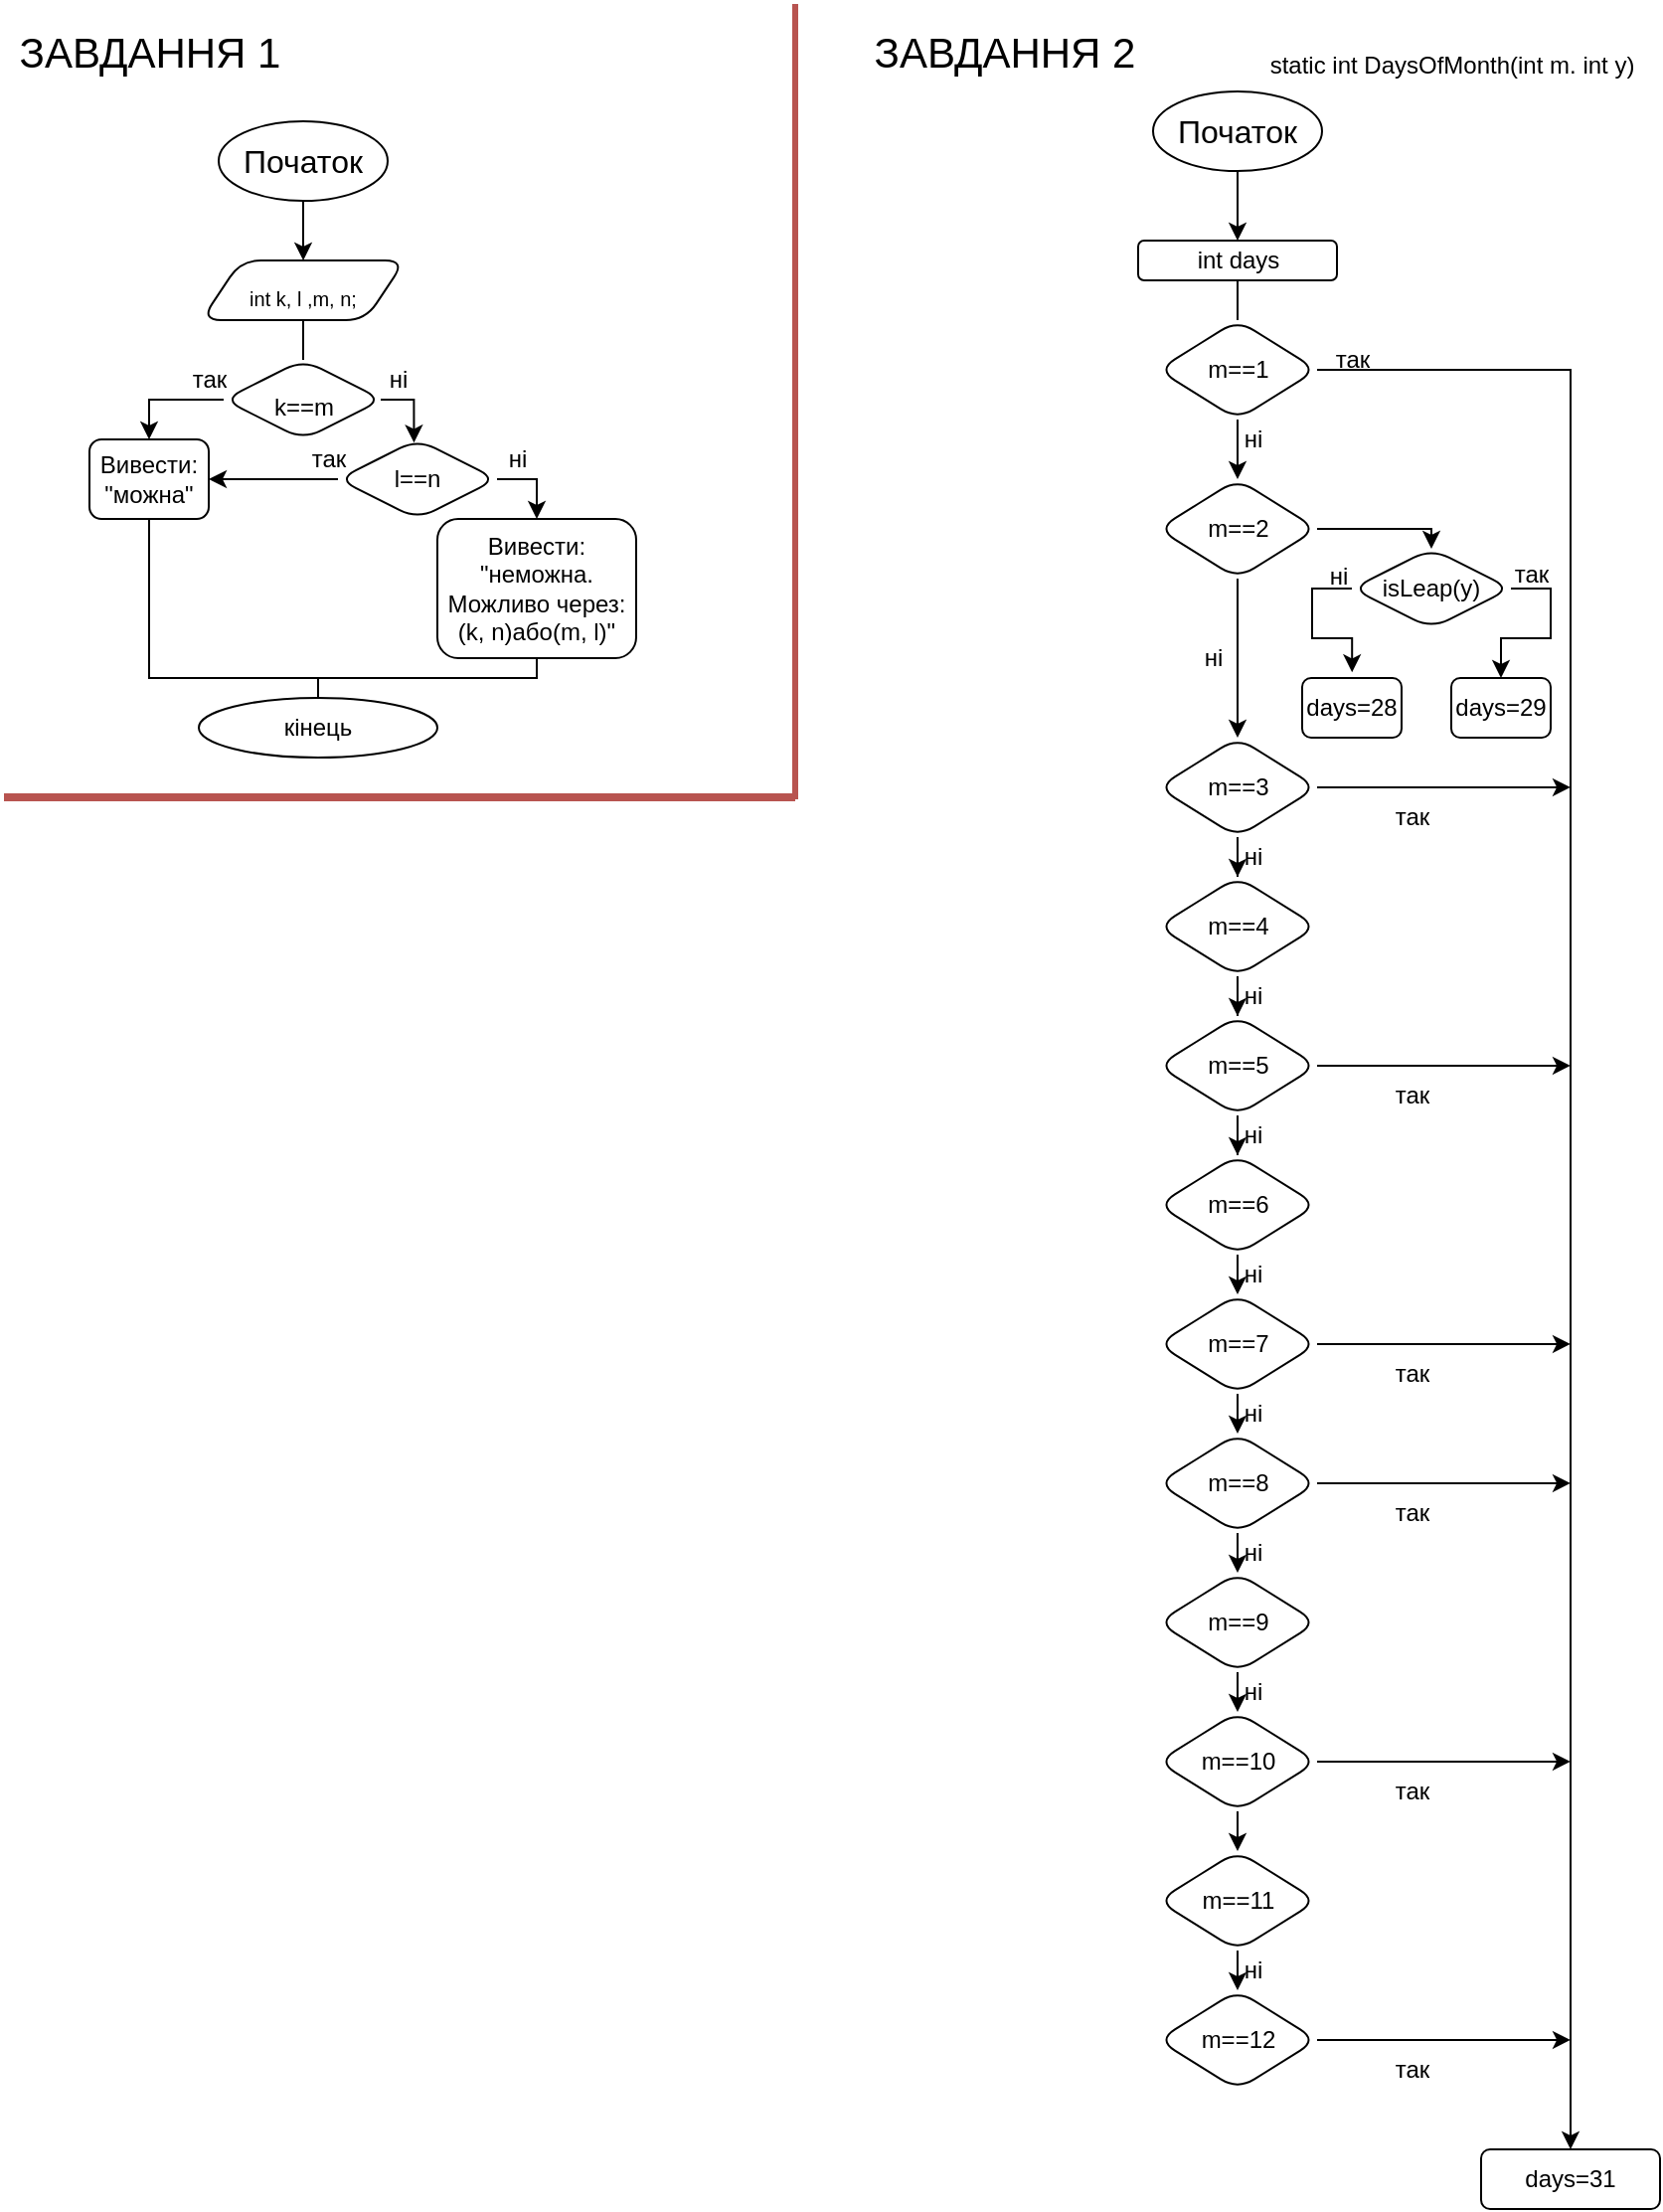 <mxfile version="16.1.0" type="github">
  <diagram id="UQatey4QZ__0ZWbUPBtK" name="Page-1">
    <mxGraphModel dx="716" dy="399" grid="1" gridSize="10" guides="1" tooltips="1" connect="1" arrows="1" fold="1" page="1" pageScale="1" pageWidth="827" pageHeight="1169" math="0" shadow="0">
      <root>
        <mxCell id="0" />
        <mxCell id="1" parent="0" />
        <mxCell id="pWh6A1dbPIHIRZ9Mf4x2-4" style="edgeStyle=orthogonalEdgeStyle;rounded=0;orthogonalLoop=1;jettySize=auto;html=1;exitX=0.5;exitY=1;exitDx=0;exitDy=0;fontSize=21;" edge="1" parent="1" source="pWh6A1dbPIHIRZ9Mf4x2-2" target="pWh6A1dbPIHIRZ9Mf4x2-5">
          <mxGeometry relative="1" as="geometry">
            <mxPoint x="153" y="120" as="targetPoint" />
          </mxGeometry>
        </mxCell>
        <mxCell id="pWh6A1dbPIHIRZ9Mf4x2-2" value="Початок" style="ellipse;whiteSpace=wrap;html=1;fontSize=16;strokeWidth=1;" vertex="1" parent="1">
          <mxGeometry x="110.0" y="60.0" width="85" height="40" as="geometry" />
        </mxCell>
        <mxCell id="pWh6A1dbPIHIRZ9Mf4x2-3" value="ЗАВДАННЯ 1" style="text;html=1;align=center;verticalAlign=middle;resizable=0;points=[];autosize=1;strokeColor=none;fillColor=none;fontSize=21;" vertex="1" parent="1">
          <mxGeometry y="10" width="150" height="30" as="geometry" />
        </mxCell>
        <mxCell id="pWh6A1dbPIHIRZ9Mf4x2-6" style="edgeStyle=orthogonalEdgeStyle;rounded=0;orthogonalLoop=1;jettySize=auto;html=1;exitX=0.5;exitY=1;exitDx=0;exitDy=0;fontSize=20;endArrow=none;endFill=0;" edge="1" parent="1" source="pWh6A1dbPIHIRZ9Mf4x2-5" target="pWh6A1dbPIHIRZ9Mf4x2-7">
          <mxGeometry relative="1" as="geometry">
            <mxPoint x="153" y="180" as="targetPoint" />
          </mxGeometry>
        </mxCell>
        <mxCell id="pWh6A1dbPIHIRZ9Mf4x2-5" value="&lt;font size=&quot;1&quot;&gt;int k, l ,m, n;&lt;/font&gt;" style="shape=parallelogram;perimeter=parallelogramPerimeter;whiteSpace=wrap;html=1;fixedSize=1;fontSize=21;rounded=1;" vertex="1" parent="1">
          <mxGeometry x="101.25" y="130" width="102.5" height="30" as="geometry" />
        </mxCell>
        <mxCell id="pWh6A1dbPIHIRZ9Mf4x2-8" style="edgeStyle=orthogonalEdgeStyle;rounded=0;orthogonalLoop=1;jettySize=auto;html=1;exitX=0;exitY=0.5;exitDx=0;exitDy=0;fontSize=12;endArrow=classic;endFill=1;entryX=0.5;entryY=0;entryDx=0;entryDy=0;" edge="1" parent="1" source="pWh6A1dbPIHIRZ9Mf4x2-7" target="pWh6A1dbPIHIRZ9Mf4x2-21">
          <mxGeometry relative="1" as="geometry">
            <mxPoint x="90.02" y="220.01" as="targetPoint" />
          </mxGeometry>
        </mxCell>
        <mxCell id="pWh6A1dbPIHIRZ9Mf4x2-9" style="edgeStyle=orthogonalEdgeStyle;rounded=0;orthogonalLoop=1;jettySize=auto;html=1;exitX=1;exitY=0.5;exitDx=0;exitDy=0;fontSize=12;endArrow=classic;endFill=1;entryX=0.478;entryY=0.042;entryDx=0;entryDy=0;entryPerimeter=0;" edge="1" parent="1" target="pWh6A1dbPIHIRZ9Mf4x2-14">
          <mxGeometry relative="1" as="geometry">
            <mxPoint x="209" y="230" as="targetPoint" />
            <mxPoint x="191.5" y="200" as="sourcePoint" />
            <Array as="points">
              <mxPoint x="208" y="200" />
            </Array>
          </mxGeometry>
        </mxCell>
        <mxCell id="pWh6A1dbPIHIRZ9Mf4x2-7" value="&lt;font style=&quot;font-size: 12px&quot;&gt;k==m&lt;/font&gt;" style="rhombus;whiteSpace=wrap;html=1;rounded=1;fontSize=20;" vertex="1" parent="1">
          <mxGeometry x="112.5" y="180" width="80" height="40" as="geometry" />
        </mxCell>
        <mxCell id="pWh6A1dbPIHIRZ9Mf4x2-10" value="так" style="text;html=1;align=center;verticalAlign=middle;resizable=0;points=[];autosize=1;strokeColor=none;fillColor=none;fontSize=12;" vertex="1" parent="1">
          <mxGeometry x="90" y="180" width="30" height="20" as="geometry" />
        </mxCell>
        <mxCell id="pWh6A1dbPIHIRZ9Mf4x2-11" value="ні" style="text;html=1;align=center;verticalAlign=middle;resizable=0;points=[];autosize=1;strokeColor=none;fillColor=none;fontSize=12;" vertex="1" parent="1">
          <mxGeometry x="185" y="180" width="30" height="20" as="geometry" />
        </mxCell>
        <mxCell id="pWh6A1dbPIHIRZ9Mf4x2-17" style="edgeStyle=orthogonalEdgeStyle;rounded=0;orthogonalLoop=1;jettySize=auto;html=1;exitX=1;exitY=0.5;exitDx=0;exitDy=0;fontSize=12;endArrow=classic;endFill=1;" edge="1" parent="1" source="pWh6A1dbPIHIRZ9Mf4x2-14" target="pWh6A1dbPIHIRZ9Mf4x2-19">
          <mxGeometry relative="1" as="geometry">
            <mxPoint x="280" y="280" as="targetPoint" />
          </mxGeometry>
        </mxCell>
        <mxCell id="pWh6A1dbPIHIRZ9Mf4x2-23" style="edgeStyle=orthogonalEdgeStyle;rounded=0;orthogonalLoop=1;jettySize=auto;html=1;exitX=0;exitY=0.5;exitDx=0;exitDy=0;fontSize=12;endArrow=classic;endFill=1;entryX=1;entryY=0.5;entryDx=0;entryDy=0;" edge="1" parent="1" source="pWh6A1dbPIHIRZ9Mf4x2-14" target="pWh6A1dbPIHIRZ9Mf4x2-21">
          <mxGeometry relative="1" as="geometry">
            <mxPoint x="140" y="280" as="targetPoint" />
            <Array as="points">
              <mxPoint x="112" y="240" />
            </Array>
          </mxGeometry>
        </mxCell>
        <mxCell id="pWh6A1dbPIHIRZ9Mf4x2-14" value="l==n" style="rhombus;whiteSpace=wrap;html=1;rounded=1;fontSize=12;" vertex="1" parent="1">
          <mxGeometry x="170" y="220" width="80" height="40" as="geometry" />
        </mxCell>
        <mxCell id="pWh6A1dbPIHIRZ9Mf4x2-18" value="ні" style="text;html=1;align=center;verticalAlign=middle;resizable=0;points=[];autosize=1;strokeColor=none;fillColor=none;fontSize=12;" vertex="1" parent="1">
          <mxGeometry x="245" y="220" width="30" height="20" as="geometry" />
        </mxCell>
        <mxCell id="pWh6A1dbPIHIRZ9Mf4x2-28" style="edgeStyle=orthogonalEdgeStyle;rounded=0;orthogonalLoop=1;jettySize=auto;html=1;exitX=0.5;exitY=1;exitDx=0;exitDy=0;fontSize=12;endArrow=none;endFill=0;" edge="1" parent="1" source="pWh6A1dbPIHIRZ9Mf4x2-19">
          <mxGeometry relative="1" as="geometry">
            <mxPoint x="290.02" y="310" as="targetPoint" />
          </mxGeometry>
        </mxCell>
        <mxCell id="pWh6A1dbPIHIRZ9Mf4x2-31" style="edgeStyle=orthogonalEdgeStyle;rounded=0;orthogonalLoop=1;jettySize=auto;html=1;exitX=0.5;exitY=1;exitDx=0;exitDy=0;fontSize=12;endArrow=none;endFill=0;" edge="1" parent="1" source="pWh6A1dbPIHIRZ9Mf4x2-19" target="pWh6A1dbPIHIRZ9Mf4x2-32">
          <mxGeometry relative="1" as="geometry">
            <mxPoint x="160" y="360" as="targetPoint" />
            <Array as="points">
              <mxPoint x="270" y="340" />
              <mxPoint x="160" y="340" />
            </Array>
          </mxGeometry>
        </mxCell>
        <mxCell id="pWh6A1dbPIHIRZ9Mf4x2-19" value="Вивести: &quot;неможна.&lt;br&gt;Можливо через:&lt;br&gt;(k, n)або(m, l)&quot;&lt;br&gt;" style="rounded=1;whiteSpace=wrap;html=1;fontSize=12;" vertex="1" parent="1">
          <mxGeometry x="220" y="260" width="100" height="70" as="geometry" />
        </mxCell>
        <mxCell id="pWh6A1dbPIHIRZ9Mf4x2-30" style="edgeStyle=orthogonalEdgeStyle;rounded=0;orthogonalLoop=1;jettySize=auto;html=1;exitX=0.5;exitY=1;exitDx=0;exitDy=0;fontSize=12;endArrow=none;endFill=0;" edge="1" parent="1" source="pWh6A1dbPIHIRZ9Mf4x2-21">
          <mxGeometry relative="1" as="geometry">
            <mxPoint x="160" y="360" as="targetPoint" />
            <Array as="points">
              <mxPoint x="75" y="340" />
              <mxPoint x="160" y="340" />
            </Array>
          </mxGeometry>
        </mxCell>
        <mxCell id="pWh6A1dbPIHIRZ9Mf4x2-21" value="Вивести: &quot;можна&quot;" style="rounded=1;whiteSpace=wrap;html=1;fontSize=12;" vertex="1" parent="1">
          <mxGeometry x="45" y="220" width="60" height="40" as="geometry" />
        </mxCell>
        <mxCell id="pWh6A1dbPIHIRZ9Mf4x2-24" value="так" style="text;html=1;align=center;verticalAlign=middle;resizable=0;points=[];autosize=1;strokeColor=none;fillColor=none;fontSize=12;" vertex="1" parent="1">
          <mxGeometry x="150" y="220" width="30" height="20" as="geometry" />
        </mxCell>
        <mxCell id="pWh6A1dbPIHIRZ9Mf4x2-32" value="кінець" style="ellipse;whiteSpace=wrap;html=1;rounded=1;fontSize=12;" vertex="1" parent="1">
          <mxGeometry x="100" y="350" width="120" height="30" as="geometry" />
        </mxCell>
        <mxCell id="pWh6A1dbPIHIRZ9Mf4x2-33" value="" style="endArrow=none;html=1;rounded=0;fontSize=12;fillColor=#f8cecc;strokeColor=#b85450;strokeWidth=3;" edge="1" parent="1">
          <mxGeometry width="50" height="50" relative="1" as="geometry">
            <mxPoint x="400" y="401" as="sourcePoint" />
            <mxPoint x="400" y="1" as="targetPoint" />
          </mxGeometry>
        </mxCell>
        <mxCell id="pWh6A1dbPIHIRZ9Mf4x2-34" value="" style="endArrow=none;html=1;rounded=0;fontSize=12;fillColor=#f8cecc;strokeColor=#b85450;strokeWidth=4;" edge="1" parent="1">
          <mxGeometry width="50" height="50" relative="1" as="geometry">
            <mxPoint x="2" y="400" as="sourcePoint" />
            <mxPoint x="400" y="400" as="targetPoint" />
          </mxGeometry>
        </mxCell>
        <mxCell id="pWh6A1dbPIHIRZ9Mf4x2-35" value="ЗАВДАННЯ 2" style="text;html=1;align=center;verticalAlign=middle;resizable=0;points=[];autosize=1;strokeColor=none;fillColor=none;fontSize=21;" vertex="1" parent="1">
          <mxGeometry x="430" y="10" width="150" height="30" as="geometry" />
        </mxCell>
        <mxCell id="pWh6A1dbPIHIRZ9Mf4x2-38" style="edgeStyle=orthogonalEdgeStyle;rounded=0;orthogonalLoop=1;jettySize=auto;html=1;exitX=0.5;exitY=1;exitDx=0;exitDy=0;fontSize=12;endArrow=classic;endFill=1;strokeWidth=1;" edge="1" parent="1" source="pWh6A1dbPIHIRZ9Mf4x2-37" target="pWh6A1dbPIHIRZ9Mf4x2-40">
          <mxGeometry relative="1" as="geometry">
            <mxPoint x="623" y="110" as="targetPoint" />
          </mxGeometry>
        </mxCell>
        <mxCell id="pWh6A1dbPIHIRZ9Mf4x2-37" value="Початок" style="ellipse;whiteSpace=wrap;html=1;fontSize=16;strokeWidth=1;rounded=1;" vertex="1" parent="1">
          <mxGeometry x="580.0" y="45.0" width="85" height="40" as="geometry" />
        </mxCell>
        <mxCell id="pWh6A1dbPIHIRZ9Mf4x2-41" style="edgeStyle=orthogonalEdgeStyle;rounded=0;orthogonalLoop=1;jettySize=auto;html=1;exitX=0.5;exitY=1;exitDx=0;exitDy=0;fontSize=12;endArrow=none;endFill=0;strokeWidth=1;" edge="1" parent="1" source="pWh6A1dbPIHIRZ9Mf4x2-40" target="pWh6A1dbPIHIRZ9Mf4x2-42">
          <mxGeometry relative="1" as="geometry">
            <mxPoint x="623" y="160" as="targetPoint" />
          </mxGeometry>
        </mxCell>
        <mxCell id="pWh6A1dbPIHIRZ9Mf4x2-40" value="int days" style="rounded=1;whiteSpace=wrap;html=1;fontSize=12;" vertex="1" parent="1">
          <mxGeometry x="572.5" y="120" width="100" height="20" as="geometry" />
        </mxCell>
        <mxCell id="pWh6A1dbPIHIRZ9Mf4x2-43" style="edgeStyle=orthogonalEdgeStyle;rounded=0;orthogonalLoop=1;jettySize=auto;html=1;exitX=1;exitY=0.5;exitDx=0;exitDy=0;fontSize=12;endArrow=classic;endFill=1;strokeWidth=1;" edge="1" parent="1" source="pWh6A1dbPIHIRZ9Mf4x2-42" target="pWh6A1dbPIHIRZ9Mf4x2-125">
          <mxGeometry relative="1" as="geometry">
            <mxPoint x="790" y="1060" as="targetPoint" />
          </mxGeometry>
        </mxCell>
        <mxCell id="pWh6A1dbPIHIRZ9Mf4x2-44" style="edgeStyle=orthogonalEdgeStyle;rounded=0;orthogonalLoop=1;jettySize=auto;html=1;exitX=0.5;exitY=1;exitDx=0;exitDy=0;fontSize=12;endArrow=classic;endFill=1;strokeWidth=1;entryX=0.5;entryY=0;entryDx=0;entryDy=0;" edge="1" parent="1" source="pWh6A1dbPIHIRZ9Mf4x2-42" target="pWh6A1dbPIHIRZ9Mf4x2-48">
          <mxGeometry relative="1" as="geometry">
            <mxPoint x="622.5" y="240" as="targetPoint" />
            <Array as="points" />
          </mxGeometry>
        </mxCell>
        <mxCell id="pWh6A1dbPIHIRZ9Mf4x2-42" value="m==1" style="rhombus;whiteSpace=wrap;html=1;rounded=1;fontSize=12;" vertex="1" parent="1">
          <mxGeometry x="582.5" y="160" width="80" height="50" as="geometry" />
        </mxCell>
        <mxCell id="pWh6A1dbPIHIRZ9Mf4x2-45" value="ні" style="text;html=1;align=center;verticalAlign=middle;resizable=0;points=[];autosize=1;strokeColor=none;fillColor=none;fontSize=12;" vertex="1" parent="1">
          <mxGeometry x="615" y="210" width="30" height="20" as="geometry" />
        </mxCell>
        <mxCell id="pWh6A1dbPIHIRZ9Mf4x2-46" value="так" style="text;html=1;align=center;verticalAlign=middle;resizable=0;points=[];autosize=1;strokeColor=none;fillColor=none;fontSize=12;" vertex="1" parent="1">
          <mxGeometry x="665" y="170" width="30" height="20" as="geometry" />
        </mxCell>
        <mxCell id="pWh6A1dbPIHIRZ9Mf4x2-49" style="edgeStyle=orthogonalEdgeStyle;rounded=0;orthogonalLoop=1;jettySize=auto;html=1;exitX=1;exitY=0.5;exitDx=0;exitDy=0;fontSize=12;endArrow=classic;endFill=1;strokeWidth=1;" edge="1" parent="1" source="pWh6A1dbPIHIRZ9Mf4x2-48" target="pWh6A1dbPIHIRZ9Mf4x2-51">
          <mxGeometry relative="1" as="geometry">
            <mxPoint x="720" y="290" as="targetPoint" />
            <Array as="points">
              <mxPoint x="720" y="265" />
            </Array>
          </mxGeometry>
        </mxCell>
        <mxCell id="pWh6A1dbPIHIRZ9Mf4x2-58" style="edgeStyle=orthogonalEdgeStyle;rounded=0;orthogonalLoop=1;jettySize=auto;html=1;exitX=0.5;exitY=1;exitDx=0;exitDy=0;fontSize=12;endArrow=classic;endFill=1;strokeWidth=1;entryX=0.5;entryY=0;entryDx=0;entryDy=0;" edge="1" parent="1" source="pWh6A1dbPIHIRZ9Mf4x2-48" target="pWh6A1dbPIHIRZ9Mf4x2-59">
          <mxGeometry relative="1" as="geometry">
            <mxPoint x="622.667" y="310" as="targetPoint" />
          </mxGeometry>
        </mxCell>
        <mxCell id="pWh6A1dbPIHIRZ9Mf4x2-48" value="m==2" style="rhombus;whiteSpace=wrap;html=1;rounded=1;fontSize=12;" vertex="1" parent="1">
          <mxGeometry x="582.5" y="240" width="80" height="50" as="geometry" />
        </mxCell>
        <mxCell id="pWh6A1dbPIHIRZ9Mf4x2-50" value="static int DaysOfMonth(int m. int y)" style="text;html=1;align=center;verticalAlign=middle;resizable=0;points=[];autosize=1;strokeColor=none;fillColor=none;fontSize=12;" vertex="1" parent="1">
          <mxGeometry x="630" y="22" width="200" height="20" as="geometry" />
        </mxCell>
        <mxCell id="pWh6A1dbPIHIRZ9Mf4x2-52" style="edgeStyle=orthogonalEdgeStyle;rounded=0;orthogonalLoop=1;jettySize=auto;html=1;exitX=1;exitY=0.5;exitDx=0;exitDy=0;fontSize=12;endArrow=classic;endFill=1;strokeWidth=1;entryX=0.5;entryY=0;entryDx=0;entryDy=0;" edge="1" parent="1" source="pWh6A1dbPIHIRZ9Mf4x2-51" target="pWh6A1dbPIHIRZ9Mf4x2-54">
          <mxGeometry relative="1" as="geometry">
            <mxPoint x="750" y="350" as="targetPoint" />
            <Array as="points">
              <mxPoint x="780" y="295" />
              <mxPoint x="780" y="320" />
              <mxPoint x="755" y="320" />
            </Array>
          </mxGeometry>
        </mxCell>
        <mxCell id="pWh6A1dbPIHIRZ9Mf4x2-53" style="edgeStyle=orthogonalEdgeStyle;rounded=0;orthogonalLoop=1;jettySize=auto;html=1;exitX=0;exitY=0.5;exitDx=0;exitDy=0;fontSize=12;endArrow=classic;endFill=1;strokeWidth=1;entryX=0.502;entryY=-0.095;entryDx=0;entryDy=0;entryPerimeter=0;" edge="1" parent="1" source="pWh6A1dbPIHIRZ9Mf4x2-51" target="pWh6A1dbPIHIRZ9Mf4x2-56">
          <mxGeometry relative="1" as="geometry">
            <mxPoint x="680" y="330" as="targetPoint" />
            <Array as="points">
              <mxPoint x="660" y="295" />
              <mxPoint x="660" y="320" />
              <mxPoint x="680" y="320" />
            </Array>
          </mxGeometry>
        </mxCell>
        <mxCell id="pWh6A1dbPIHIRZ9Mf4x2-51" value="isLeap(y)" style="rhombus;whiteSpace=wrap;html=1;rounded=1;fontSize=12;" vertex="1" parent="1">
          <mxGeometry x="680" y="275" width="80" height="40" as="geometry" />
        </mxCell>
        <mxCell id="pWh6A1dbPIHIRZ9Mf4x2-54" value="days=29" style="rounded=1;whiteSpace=wrap;html=1;fontSize=12;" vertex="1" parent="1">
          <mxGeometry x="730" y="340" width="50" height="30" as="geometry" />
        </mxCell>
        <mxCell id="pWh6A1dbPIHIRZ9Mf4x2-55" value="так" style="text;html=1;align=center;verticalAlign=middle;resizable=0;points=[];autosize=1;strokeColor=none;fillColor=none;fontSize=12;" vertex="1" parent="1">
          <mxGeometry x="755" y="278" width="30" height="20" as="geometry" />
        </mxCell>
        <mxCell id="pWh6A1dbPIHIRZ9Mf4x2-56" value="days=28" style="rounded=1;whiteSpace=wrap;html=1;fontSize=12;" vertex="1" parent="1">
          <mxGeometry x="655" y="340" width="50" height="30" as="geometry" />
        </mxCell>
        <mxCell id="pWh6A1dbPIHIRZ9Mf4x2-57" value="ні" style="text;html=1;align=center;verticalAlign=middle;resizable=0;points=[];autosize=1;strokeColor=none;fillColor=none;fontSize=12;" vertex="1" parent="1">
          <mxGeometry x="658" y="279" width="30" height="20" as="geometry" />
        </mxCell>
        <mxCell id="pWh6A1dbPIHIRZ9Mf4x2-60" style="edgeStyle=orthogonalEdgeStyle;rounded=0;orthogonalLoop=1;jettySize=auto;html=1;exitX=1;exitY=0.5;exitDx=0;exitDy=0;fontSize=12;endArrow=classic;endFill=1;strokeWidth=1;" edge="1" parent="1" source="pWh6A1dbPIHIRZ9Mf4x2-59">
          <mxGeometry relative="1" as="geometry">
            <mxPoint x="790" y="394.952" as="targetPoint" />
          </mxGeometry>
        </mxCell>
        <mxCell id="pWh6A1dbPIHIRZ9Mf4x2-61" style="edgeStyle=orthogonalEdgeStyle;rounded=0;orthogonalLoop=1;jettySize=auto;html=1;exitX=0.5;exitY=1;exitDx=0;exitDy=0;fontSize=12;endArrow=classic;endFill=1;strokeWidth=1;" edge="1" parent="1" source="pWh6A1dbPIHIRZ9Mf4x2-59" target="pWh6A1dbPIHIRZ9Mf4x2-62">
          <mxGeometry relative="1" as="geometry">
            <mxPoint x="622.667" y="440" as="targetPoint" />
          </mxGeometry>
        </mxCell>
        <mxCell id="pWh6A1dbPIHIRZ9Mf4x2-59" value="m==3" style="rhombus;whiteSpace=wrap;html=1;rounded=1;fontSize=12;" vertex="1" parent="1">
          <mxGeometry x="582.5" y="370" width="80" height="50" as="geometry" />
        </mxCell>
        <mxCell id="pWh6A1dbPIHIRZ9Mf4x2-87" style="edgeStyle=orthogonalEdgeStyle;rounded=0;orthogonalLoop=1;jettySize=auto;html=1;exitX=0.5;exitY=1;exitDx=0;exitDy=0;fontSize=12;endArrow=classic;endFill=1;strokeWidth=1;" edge="1" parent="1" source="pWh6A1dbPIHIRZ9Mf4x2-62" target="pWh6A1dbPIHIRZ9Mf4x2-65">
          <mxGeometry relative="1" as="geometry" />
        </mxCell>
        <mxCell id="pWh6A1dbPIHIRZ9Mf4x2-62" value="m==4" style="rhombus;whiteSpace=wrap;html=1;rounded=1;fontSize=12;" vertex="1" parent="1">
          <mxGeometry x="582.5" y="440" width="80" height="50" as="geometry" />
        </mxCell>
        <mxCell id="pWh6A1dbPIHIRZ9Mf4x2-63" style="edgeStyle=orthogonalEdgeStyle;rounded=0;orthogonalLoop=1;jettySize=auto;html=1;exitX=1;exitY=0.5;exitDx=0;exitDy=0;fontSize=12;endArrow=classic;endFill=1;strokeWidth=1;" edge="1" source="pWh6A1dbPIHIRZ9Mf4x2-65" parent="1">
          <mxGeometry relative="1" as="geometry">
            <mxPoint x="790" y="534.952" as="targetPoint" />
          </mxGeometry>
        </mxCell>
        <mxCell id="pWh6A1dbPIHIRZ9Mf4x2-64" style="edgeStyle=orthogonalEdgeStyle;rounded=0;orthogonalLoop=1;jettySize=auto;html=1;exitX=0.5;exitY=1;exitDx=0;exitDy=0;fontSize=12;endArrow=classic;endFill=1;strokeWidth=1;" edge="1" source="pWh6A1dbPIHIRZ9Mf4x2-65" target="pWh6A1dbPIHIRZ9Mf4x2-66" parent="1">
          <mxGeometry relative="1" as="geometry">
            <mxPoint x="622.667" y="580" as="targetPoint" />
          </mxGeometry>
        </mxCell>
        <mxCell id="pWh6A1dbPIHIRZ9Mf4x2-65" value="m==5" style="rhombus;whiteSpace=wrap;html=1;rounded=1;fontSize=12;" vertex="1" parent="1">
          <mxGeometry x="582.5" y="510" width="80" height="50" as="geometry" />
        </mxCell>
        <mxCell id="pWh6A1dbPIHIRZ9Mf4x2-88" style="edgeStyle=orthogonalEdgeStyle;rounded=0;orthogonalLoop=1;jettySize=auto;html=1;exitX=0.5;exitY=1;exitDx=0;exitDy=0;entryX=0.5;entryY=0;entryDx=0;entryDy=0;fontSize=12;endArrow=classic;endFill=1;strokeWidth=1;" edge="1" parent="1" source="pWh6A1dbPIHIRZ9Mf4x2-66" target="pWh6A1dbPIHIRZ9Mf4x2-77">
          <mxGeometry relative="1" as="geometry" />
        </mxCell>
        <mxCell id="pWh6A1dbPIHIRZ9Mf4x2-66" value="m==6" style="rhombus;whiteSpace=wrap;html=1;rounded=1;fontSize=12;" vertex="1" parent="1">
          <mxGeometry x="582.5" y="580" width="80" height="50" as="geometry" />
        </mxCell>
        <mxCell id="pWh6A1dbPIHIRZ9Mf4x2-75" style="edgeStyle=orthogonalEdgeStyle;rounded=0;orthogonalLoop=1;jettySize=auto;html=1;exitX=1;exitY=0.5;exitDx=0;exitDy=0;fontSize=12;endArrow=classic;endFill=1;strokeWidth=1;" edge="1" source="pWh6A1dbPIHIRZ9Mf4x2-77" parent="1">
          <mxGeometry relative="1" as="geometry">
            <mxPoint x="790" y="674.952" as="targetPoint" />
          </mxGeometry>
        </mxCell>
        <mxCell id="pWh6A1dbPIHIRZ9Mf4x2-76" style="edgeStyle=orthogonalEdgeStyle;rounded=0;orthogonalLoop=1;jettySize=auto;html=1;exitX=0.5;exitY=1;exitDx=0;exitDy=0;fontSize=12;endArrow=classic;endFill=1;strokeWidth=1;entryX=0.5;entryY=0;entryDx=0;entryDy=0;" edge="1" source="pWh6A1dbPIHIRZ9Mf4x2-77" target="pWh6A1dbPIHIRZ9Mf4x2-109" parent="1">
          <mxGeometry relative="1" as="geometry">
            <mxPoint x="622.5" y="720" as="targetPoint" />
          </mxGeometry>
        </mxCell>
        <mxCell id="pWh6A1dbPIHIRZ9Mf4x2-77" value="m==7" style="rhombus;whiteSpace=wrap;html=1;rounded=1;fontSize=12;" vertex="1" parent="1">
          <mxGeometry x="582.5" y="650" width="80" height="50" as="geometry" />
        </mxCell>
        <mxCell id="pWh6A1dbPIHIRZ9Mf4x2-91" value="ні" style="text;html=1;align=center;verticalAlign=middle;resizable=0;points=[];autosize=1;strokeColor=none;fillColor=none;fontSize=12;" vertex="1" parent="1">
          <mxGeometry x="595" y="320" width="30" height="20" as="geometry" />
        </mxCell>
        <mxCell id="pWh6A1dbPIHIRZ9Mf4x2-92" value="ні" style="text;html=1;align=center;verticalAlign=middle;resizable=0;points=[];autosize=1;strokeColor=none;fillColor=none;fontSize=12;" vertex="1" parent="1">
          <mxGeometry x="615" y="420" width="30" height="20" as="geometry" />
        </mxCell>
        <mxCell id="pWh6A1dbPIHIRZ9Mf4x2-93" value="ні" style="text;html=1;align=center;verticalAlign=middle;resizable=0;points=[];autosize=1;strokeColor=none;fillColor=none;fontSize=12;" vertex="1" parent="1">
          <mxGeometry x="615" y="490" width="30" height="20" as="geometry" />
        </mxCell>
        <mxCell id="pWh6A1dbPIHIRZ9Mf4x2-94" value="ні" style="text;html=1;align=center;verticalAlign=middle;resizable=0;points=[];autosize=1;strokeColor=none;fillColor=none;fontSize=12;" vertex="1" parent="1">
          <mxGeometry x="615" y="560" width="30" height="20" as="geometry" />
        </mxCell>
        <mxCell id="pWh6A1dbPIHIRZ9Mf4x2-95" value="ні" style="text;html=1;align=center;verticalAlign=middle;resizable=0;points=[];autosize=1;strokeColor=none;fillColor=none;fontSize=12;" vertex="1" parent="1">
          <mxGeometry x="615" y="630" width="30" height="20" as="geometry" />
        </mxCell>
        <mxCell id="pWh6A1dbPIHIRZ9Mf4x2-96" value="ні" style="text;html=1;align=center;verticalAlign=middle;resizable=0;points=[];autosize=1;strokeColor=none;fillColor=none;fontSize=12;" vertex="1" parent="1">
          <mxGeometry x="615" y="700" width="30" height="20" as="geometry" />
        </mxCell>
        <mxCell id="pWh6A1dbPIHIRZ9Mf4x2-102" value="так" style="text;html=1;align=center;verticalAlign=middle;resizable=0;points=[];autosize=1;strokeColor=none;fillColor=none;fontSize=12;" vertex="1" parent="1">
          <mxGeometry x="695" y="400" width="30" height="20" as="geometry" />
        </mxCell>
        <mxCell id="pWh6A1dbPIHIRZ9Mf4x2-103" value="так" style="text;html=1;align=center;verticalAlign=middle;resizable=0;points=[];autosize=1;strokeColor=none;fillColor=none;fontSize=12;" vertex="1" parent="1">
          <mxGeometry x="695" y="540" width="30" height="20" as="geometry" />
        </mxCell>
        <mxCell id="pWh6A1dbPIHIRZ9Mf4x2-104" value="так" style="text;html=1;align=center;verticalAlign=middle;resizable=0;points=[];autosize=1;strokeColor=none;fillColor=none;fontSize=12;" vertex="1" parent="1">
          <mxGeometry x="695" y="680" width="30" height="20" as="geometry" />
        </mxCell>
        <mxCell id="pWh6A1dbPIHIRZ9Mf4x2-107" style="edgeStyle=orthogonalEdgeStyle;rounded=0;orthogonalLoop=1;jettySize=auto;html=1;exitX=1;exitY=0.5;exitDx=0;exitDy=0;fontSize=12;endArrow=classic;endFill=1;strokeWidth=1;" edge="1" source="pWh6A1dbPIHIRZ9Mf4x2-109" parent="1">
          <mxGeometry relative="1" as="geometry">
            <mxPoint x="790" y="744.952" as="targetPoint" />
          </mxGeometry>
        </mxCell>
        <mxCell id="pWh6A1dbPIHIRZ9Mf4x2-108" style="edgeStyle=orthogonalEdgeStyle;rounded=0;orthogonalLoop=1;jettySize=auto;html=1;exitX=0.5;exitY=1;exitDx=0;exitDy=0;fontSize=12;endArrow=classic;endFill=1;strokeWidth=1;" edge="1" source="pWh6A1dbPIHIRZ9Mf4x2-109" parent="1">
          <mxGeometry relative="1" as="geometry">
            <mxPoint x="622.5" y="790" as="targetPoint" />
          </mxGeometry>
        </mxCell>
        <mxCell id="pWh6A1dbPIHIRZ9Mf4x2-109" value="m==8" style="rhombus;whiteSpace=wrap;html=1;rounded=1;fontSize=12;" vertex="1" parent="1">
          <mxGeometry x="582.5" y="720" width="80" height="50" as="geometry" />
        </mxCell>
        <mxCell id="pWh6A1dbPIHIRZ9Mf4x2-110" value="ні" style="text;html=1;align=center;verticalAlign=middle;resizable=0;points=[];autosize=1;strokeColor=none;fillColor=none;fontSize=12;" vertex="1" parent="1">
          <mxGeometry x="615" y="770" width="30" height="20" as="geometry" />
        </mxCell>
        <mxCell id="pWh6A1dbPIHIRZ9Mf4x2-111" value="так" style="text;html=1;align=center;verticalAlign=middle;resizable=0;points=[];autosize=1;strokeColor=none;fillColor=none;fontSize=12;" vertex="1" parent="1">
          <mxGeometry x="695" y="750" width="30" height="20" as="geometry" />
        </mxCell>
        <mxCell id="pWh6A1dbPIHIRZ9Mf4x2-112" style="edgeStyle=orthogonalEdgeStyle;rounded=0;orthogonalLoop=1;jettySize=auto;html=1;exitX=0.5;exitY=1;exitDx=0;exitDy=0;entryX=0.5;entryY=0;entryDx=0;entryDy=0;fontSize=12;endArrow=classic;endFill=1;strokeWidth=1;" edge="1" source="pWh6A1dbPIHIRZ9Mf4x2-113" target="pWh6A1dbPIHIRZ9Mf4x2-115" parent="1">
          <mxGeometry relative="1" as="geometry" />
        </mxCell>
        <mxCell id="pWh6A1dbPIHIRZ9Mf4x2-113" value="m==9" style="rhombus;whiteSpace=wrap;html=1;rounded=1;fontSize=12;" vertex="1" parent="1">
          <mxGeometry x="582.5" y="790" width="80" height="50" as="geometry" />
        </mxCell>
        <mxCell id="pWh6A1dbPIHIRZ9Mf4x2-114" style="edgeStyle=orthogonalEdgeStyle;rounded=0;orthogonalLoop=1;jettySize=auto;html=1;exitX=1;exitY=0.5;exitDx=0;exitDy=0;fontSize=12;endArrow=classic;endFill=1;strokeWidth=1;" edge="1" source="pWh6A1dbPIHIRZ9Mf4x2-115" parent="1">
          <mxGeometry relative="1" as="geometry">
            <mxPoint x="790" y="884.952" as="targetPoint" />
          </mxGeometry>
        </mxCell>
        <mxCell id="pWh6A1dbPIHIRZ9Mf4x2-124" style="edgeStyle=orthogonalEdgeStyle;rounded=0;orthogonalLoop=1;jettySize=auto;html=1;exitX=0.5;exitY=1;exitDx=0;exitDy=0;entryX=0.5;entryY=0;entryDx=0;entryDy=0;fontSize=12;endArrow=classic;endFill=1;strokeWidth=1;" edge="1" parent="1" source="pWh6A1dbPIHIRZ9Mf4x2-115" target="pWh6A1dbPIHIRZ9Mf4x2-119">
          <mxGeometry relative="1" as="geometry" />
        </mxCell>
        <mxCell id="pWh6A1dbPIHIRZ9Mf4x2-115" value="m==10" style="rhombus;whiteSpace=wrap;html=1;rounded=1;fontSize=12;" vertex="1" parent="1">
          <mxGeometry x="582.5" y="860" width="80" height="50" as="geometry" />
        </mxCell>
        <mxCell id="pWh6A1dbPIHIRZ9Mf4x2-116" value="ні" style="text;html=1;align=center;verticalAlign=middle;resizable=0;points=[];autosize=1;strokeColor=none;fillColor=none;fontSize=12;" vertex="1" parent="1">
          <mxGeometry x="615" y="840" width="30" height="20" as="geometry" />
        </mxCell>
        <mxCell id="pWh6A1dbPIHIRZ9Mf4x2-117" value="так" style="text;html=1;align=center;verticalAlign=middle;resizable=0;points=[];autosize=1;strokeColor=none;fillColor=none;fontSize=12;" vertex="1" parent="1">
          <mxGeometry x="695" y="890" width="30" height="20" as="geometry" />
        </mxCell>
        <mxCell id="pWh6A1dbPIHIRZ9Mf4x2-118" style="edgeStyle=orthogonalEdgeStyle;rounded=0;orthogonalLoop=1;jettySize=auto;html=1;exitX=0.5;exitY=1;exitDx=0;exitDy=0;entryX=0.5;entryY=0;entryDx=0;entryDy=0;fontSize=12;endArrow=classic;endFill=1;strokeWidth=1;" edge="1" source="pWh6A1dbPIHIRZ9Mf4x2-119" target="pWh6A1dbPIHIRZ9Mf4x2-121" parent="1">
          <mxGeometry relative="1" as="geometry" />
        </mxCell>
        <mxCell id="pWh6A1dbPIHIRZ9Mf4x2-119" value="m==11" style="rhombus;whiteSpace=wrap;html=1;rounded=1;fontSize=12;" vertex="1" parent="1">
          <mxGeometry x="582.5" y="930" width="80" height="50" as="geometry" />
        </mxCell>
        <mxCell id="pWh6A1dbPIHIRZ9Mf4x2-120" style="edgeStyle=orthogonalEdgeStyle;rounded=0;orthogonalLoop=1;jettySize=auto;html=1;exitX=1;exitY=0.5;exitDx=0;exitDy=0;fontSize=12;endArrow=classic;endFill=1;strokeWidth=1;" edge="1" source="pWh6A1dbPIHIRZ9Mf4x2-121" parent="1">
          <mxGeometry relative="1" as="geometry">
            <mxPoint x="790" y="1024.952" as="targetPoint" />
          </mxGeometry>
        </mxCell>
        <mxCell id="pWh6A1dbPIHIRZ9Mf4x2-121" value="m==12" style="rhombus;whiteSpace=wrap;html=1;rounded=1;fontSize=12;" vertex="1" parent="1">
          <mxGeometry x="582.5" y="1000" width="80" height="50" as="geometry" />
        </mxCell>
        <mxCell id="pWh6A1dbPIHIRZ9Mf4x2-122" value="ні" style="text;html=1;align=center;verticalAlign=middle;resizable=0;points=[];autosize=1;strokeColor=none;fillColor=none;fontSize=12;" vertex="1" parent="1">
          <mxGeometry x="615" y="980" width="30" height="20" as="geometry" />
        </mxCell>
        <mxCell id="pWh6A1dbPIHIRZ9Mf4x2-123" value="так" style="text;html=1;align=center;verticalAlign=middle;resizable=0;points=[];autosize=1;strokeColor=none;fillColor=none;fontSize=12;" vertex="1" parent="1">
          <mxGeometry x="695" y="1030" width="30" height="20" as="geometry" />
        </mxCell>
        <mxCell id="pWh6A1dbPIHIRZ9Mf4x2-125" value="days=31" style="rounded=1;whiteSpace=wrap;html=1;fontSize=12;" vertex="1" parent="1">
          <mxGeometry x="745" y="1080" width="90" height="30" as="geometry" />
        </mxCell>
      </root>
    </mxGraphModel>
  </diagram>
</mxfile>
